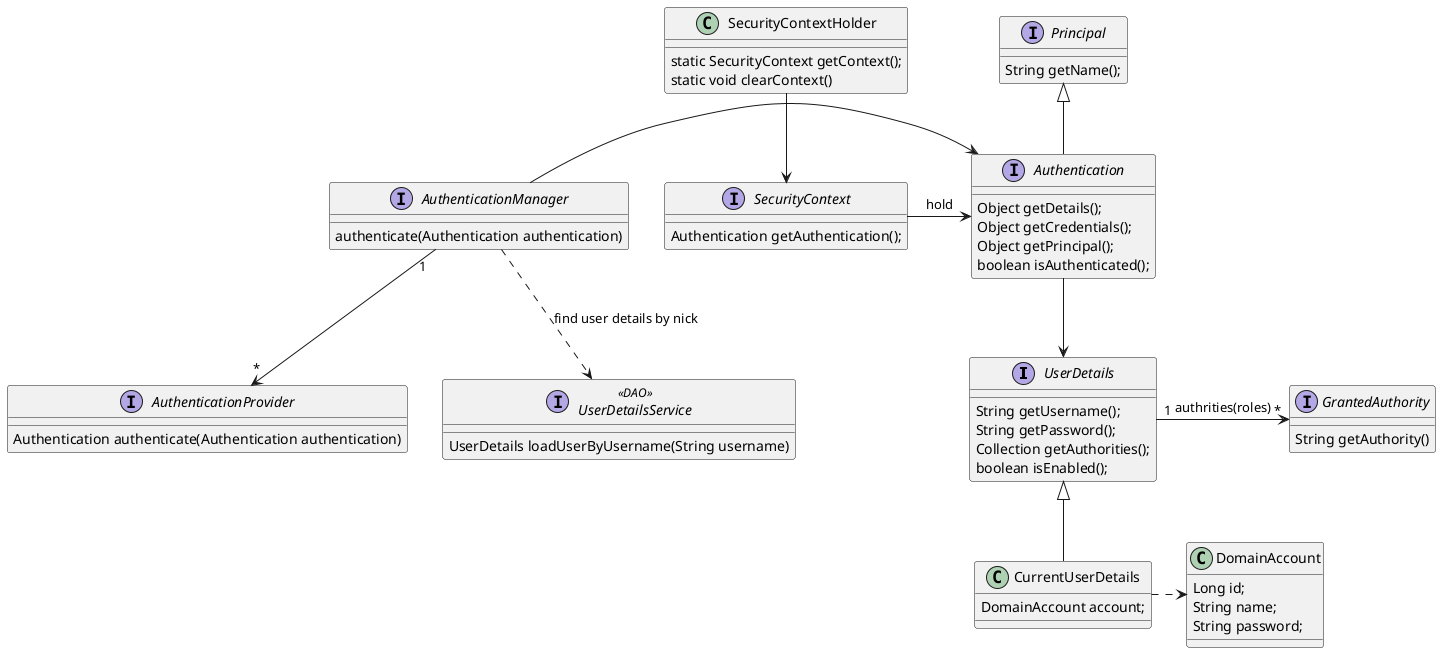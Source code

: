@startuml

interface UserDetails  {
  String getUsername();
  String getPassword();
  Collection getAuthorities();
  boolean isEnabled();
}

interface GrantedAuthority{
   String getAuthority()
}
class DomainAccount {
   Long id;
   String name;
   String password;
}
class CurrentUserDetails {
   DomainAccount account;
}
UserDetails "1" -right-> "*" GrantedAuthority: authrities(roles)
CurrentUserDetails -up-|> UserDetails
CurrentUserDetails .right.> DomainAccount

interface Principal {
  String getName();
}
interface Authentication {
  Object getDetails();
  Object getCredentials();
  Object getPrincipal();
  boolean isAuthenticated();
}
Authentication -up-|> Principal
Authentication --> UserDetails

interface AuthenticationProvider {
   Authentication authenticate(Authentication authentication)
}
interface AuthenticationManager {
   authenticate(Authentication authentication)
}

interface UserDetailsService <<DAO>> {
   UserDetails loadUserByUsername(String username)
}

AuthenticationManager "1" --> "*" AuthenticationProvider
AuthenticationManager ..> UserDetailsService: find user details by nick
AuthenticationManager -> Authentication

class SecurityContextHolder {
   static SecurityContext getContext();
   static void clearContext()
}
interface SecurityContext {
   Authentication getAuthentication();
}
SecurityContextHolder -down-> SecurityContext
SecurityContext -right-> Authentication: hold


@enduml